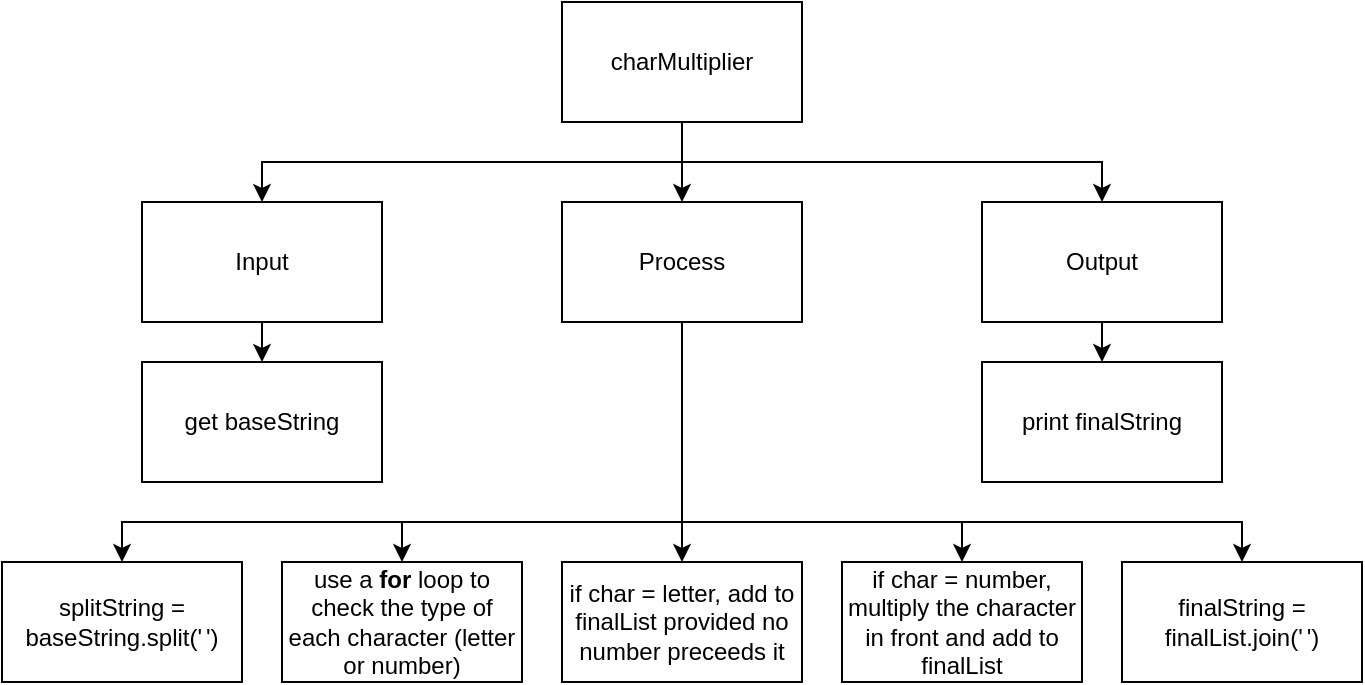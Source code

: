 <mxfile>
    <diagram id="7NW6gtSv_lUl1dBK6KZu" name="Page-1">
        <mxGraphModel dx="1074" dy="717" grid="1" gridSize="10" guides="1" tooltips="1" connect="1" arrows="1" fold="1" page="1" pageScale="1" pageWidth="827" pageHeight="1169" math="0" shadow="0">
            <root>
                <mxCell id="0"/>
                <mxCell id="1" parent="0"/>
                <mxCell id="6" style="edgeStyle=none;html=1;exitX=0.5;exitY=1;exitDx=0;exitDy=0;entryX=0.5;entryY=0;entryDx=0;entryDy=0;strokeColor=none;rounded=0;" parent="1" source="2" target="3" edge="1">
                    <mxGeometry relative="1" as="geometry">
                        <Array as="points">
                            <mxPoint x="420" y="140"/>
                            <mxPoint x="220" y="140"/>
                        </Array>
                    </mxGeometry>
                </mxCell>
                <mxCell id="7" style="edgeStyle=none;rounded=0;html=1;exitX=0.5;exitY=1;exitDx=0;exitDy=0;entryX=0.5;entryY=0;entryDx=0;entryDy=0;" parent="1" source="2" target="3" edge="1">
                    <mxGeometry relative="1" as="geometry">
                        <Array as="points">
                            <mxPoint x="420" y="140"/>
                            <mxPoint x="210" y="140"/>
                        </Array>
                    </mxGeometry>
                </mxCell>
                <mxCell id="8" style="edgeStyle=none;rounded=0;html=1;exitX=0.5;exitY=1;exitDx=0;exitDy=0;entryX=0.5;entryY=0;entryDx=0;entryDy=0;" parent="1" source="2" target="4" edge="1">
                    <mxGeometry relative="1" as="geometry"/>
                </mxCell>
                <mxCell id="9" style="edgeStyle=none;rounded=0;html=1;exitX=0.5;exitY=1;exitDx=0;exitDy=0;entryX=0.5;entryY=0;entryDx=0;entryDy=0;" parent="1" source="2" target="5" edge="1">
                    <mxGeometry relative="1" as="geometry">
                        <Array as="points">
                            <mxPoint x="420" y="140"/>
                            <mxPoint x="630" y="140"/>
                        </Array>
                    </mxGeometry>
                </mxCell>
                <mxCell id="2" value="charMultiplier" style="rounded=0;whiteSpace=wrap;html=1;" parent="1" vertex="1">
                    <mxGeometry x="360" y="60" width="120" height="60" as="geometry"/>
                </mxCell>
                <mxCell id="11" style="edgeStyle=none;rounded=0;html=1;exitX=0.5;exitY=1;exitDx=0;exitDy=0;entryX=0.5;entryY=0;entryDx=0;entryDy=0;" parent="1" source="3" target="10" edge="1">
                    <mxGeometry relative="1" as="geometry"/>
                </mxCell>
                <mxCell id="3" value="Input" style="rounded=0;whiteSpace=wrap;html=1;" parent="1" vertex="1">
                    <mxGeometry x="150" y="160" width="120" height="60" as="geometry"/>
                </mxCell>
                <mxCell id="16" style="edgeStyle=none;rounded=0;html=1;exitX=0.5;exitY=1;exitDx=0;exitDy=0;entryX=0.5;entryY=0;entryDx=0;entryDy=0;" parent="1" source="4" target="12" edge="1">
                    <mxGeometry relative="1" as="geometry">
                        <Array as="points">
                            <mxPoint x="420" y="320"/>
                            <mxPoint x="140" y="320"/>
                        </Array>
                    </mxGeometry>
                </mxCell>
                <mxCell id="17" style="edgeStyle=none;rounded=0;html=1;exitX=0.5;exitY=1;exitDx=0;exitDy=0;entryX=0.5;entryY=0;entryDx=0;entryDy=0;" parent="1" source="4" target="13" edge="1">
                    <mxGeometry relative="1" as="geometry">
                        <Array as="points">
                            <mxPoint x="420" y="320"/>
                            <mxPoint x="280" y="320"/>
                        </Array>
                    </mxGeometry>
                </mxCell>
                <mxCell id="18" style="edgeStyle=none;rounded=0;html=1;exitX=0.5;exitY=1;exitDx=0;exitDy=0;entryX=0.5;entryY=0;entryDx=0;entryDy=0;" parent="1" source="4" target="14" edge="1">
                    <mxGeometry relative="1" as="geometry">
                        <Array as="points">
                            <mxPoint x="420" y="320"/>
                        </Array>
                    </mxGeometry>
                </mxCell>
                <mxCell id="20" style="edgeStyle=none;rounded=0;html=1;exitX=0.5;exitY=1;exitDx=0;exitDy=0;entryX=0.5;entryY=0;entryDx=0;entryDy=0;" parent="1" source="4" target="19" edge="1">
                    <mxGeometry relative="1" as="geometry">
                        <Array as="points">
                            <mxPoint x="420" y="320"/>
                            <mxPoint x="560" y="320"/>
                        </Array>
                    </mxGeometry>
                </mxCell>
                <mxCell id="24" style="edgeStyle=none;html=1;exitX=0.5;exitY=1;exitDx=0;exitDy=0;entryX=0.5;entryY=0;entryDx=0;entryDy=0;rounded=0;" edge="1" parent="1" source="4" target="23">
                    <mxGeometry relative="1" as="geometry">
                        <Array as="points">
                            <mxPoint x="420" y="320"/>
                            <mxPoint x="700" y="320"/>
                        </Array>
                    </mxGeometry>
                </mxCell>
                <mxCell id="4" value="Process" style="rounded=0;whiteSpace=wrap;html=1;" parent="1" vertex="1">
                    <mxGeometry x="360" y="160" width="120" height="60" as="geometry"/>
                </mxCell>
                <mxCell id="22" style="edgeStyle=none;rounded=0;html=1;exitX=0.5;exitY=1;exitDx=0;exitDy=0;entryX=0.5;entryY=0;entryDx=0;entryDy=0;" parent="1" source="5" target="21" edge="1">
                    <mxGeometry relative="1" as="geometry"/>
                </mxCell>
                <mxCell id="5" value="Output" style="rounded=0;whiteSpace=wrap;html=1;" parent="1" vertex="1">
                    <mxGeometry x="570" y="160" width="120" height="60" as="geometry"/>
                </mxCell>
                <mxCell id="10" value="get baseString" style="rounded=0;whiteSpace=wrap;html=1;" parent="1" vertex="1">
                    <mxGeometry x="150" y="240" width="120" height="60" as="geometry"/>
                </mxCell>
                <mxCell id="12" value="splitString = baseString.split('&lt;font style=&quot;font-size: 7px&quot;&gt; &lt;/font&gt;')" style="rounded=0;whiteSpace=wrap;html=1;" parent="1" vertex="1">
                    <mxGeometry x="80" y="340" width="120" height="60" as="geometry"/>
                </mxCell>
                <mxCell id="13" value="use a &lt;b&gt;for &lt;/b&gt;loop to check the type of each character (letter or number)" style="rounded=0;whiteSpace=wrap;html=1;" parent="1" vertex="1">
                    <mxGeometry x="220" y="340" width="120" height="60" as="geometry"/>
                </mxCell>
                <mxCell id="14" value="if char = letter, add to finalList provided no number preceeds it" style="rounded=0;whiteSpace=wrap;html=1;" parent="1" vertex="1">
                    <mxGeometry x="360" y="340" width="120" height="60" as="geometry"/>
                </mxCell>
                <mxCell id="19" value="if char = number, multiply the character in front and add to finalList" style="rounded=0;whiteSpace=wrap;html=1;" parent="1" vertex="1">
                    <mxGeometry x="500" y="340" width="120" height="60" as="geometry"/>
                </mxCell>
                <mxCell id="21" value="print finalString" style="rounded=0;whiteSpace=wrap;html=1;" parent="1" vertex="1">
                    <mxGeometry x="570" y="240" width="120" height="60" as="geometry"/>
                </mxCell>
                <mxCell id="23" value="finalString = finalList.join('&lt;font style=&quot;font-size: 7px&quot;&gt; &lt;/font&gt;')" style="rounded=0;whiteSpace=wrap;html=1;" vertex="1" parent="1">
                    <mxGeometry x="640" y="340" width="120" height="60" as="geometry"/>
                </mxCell>
            </root>
        </mxGraphModel>
    </diagram>
</mxfile>